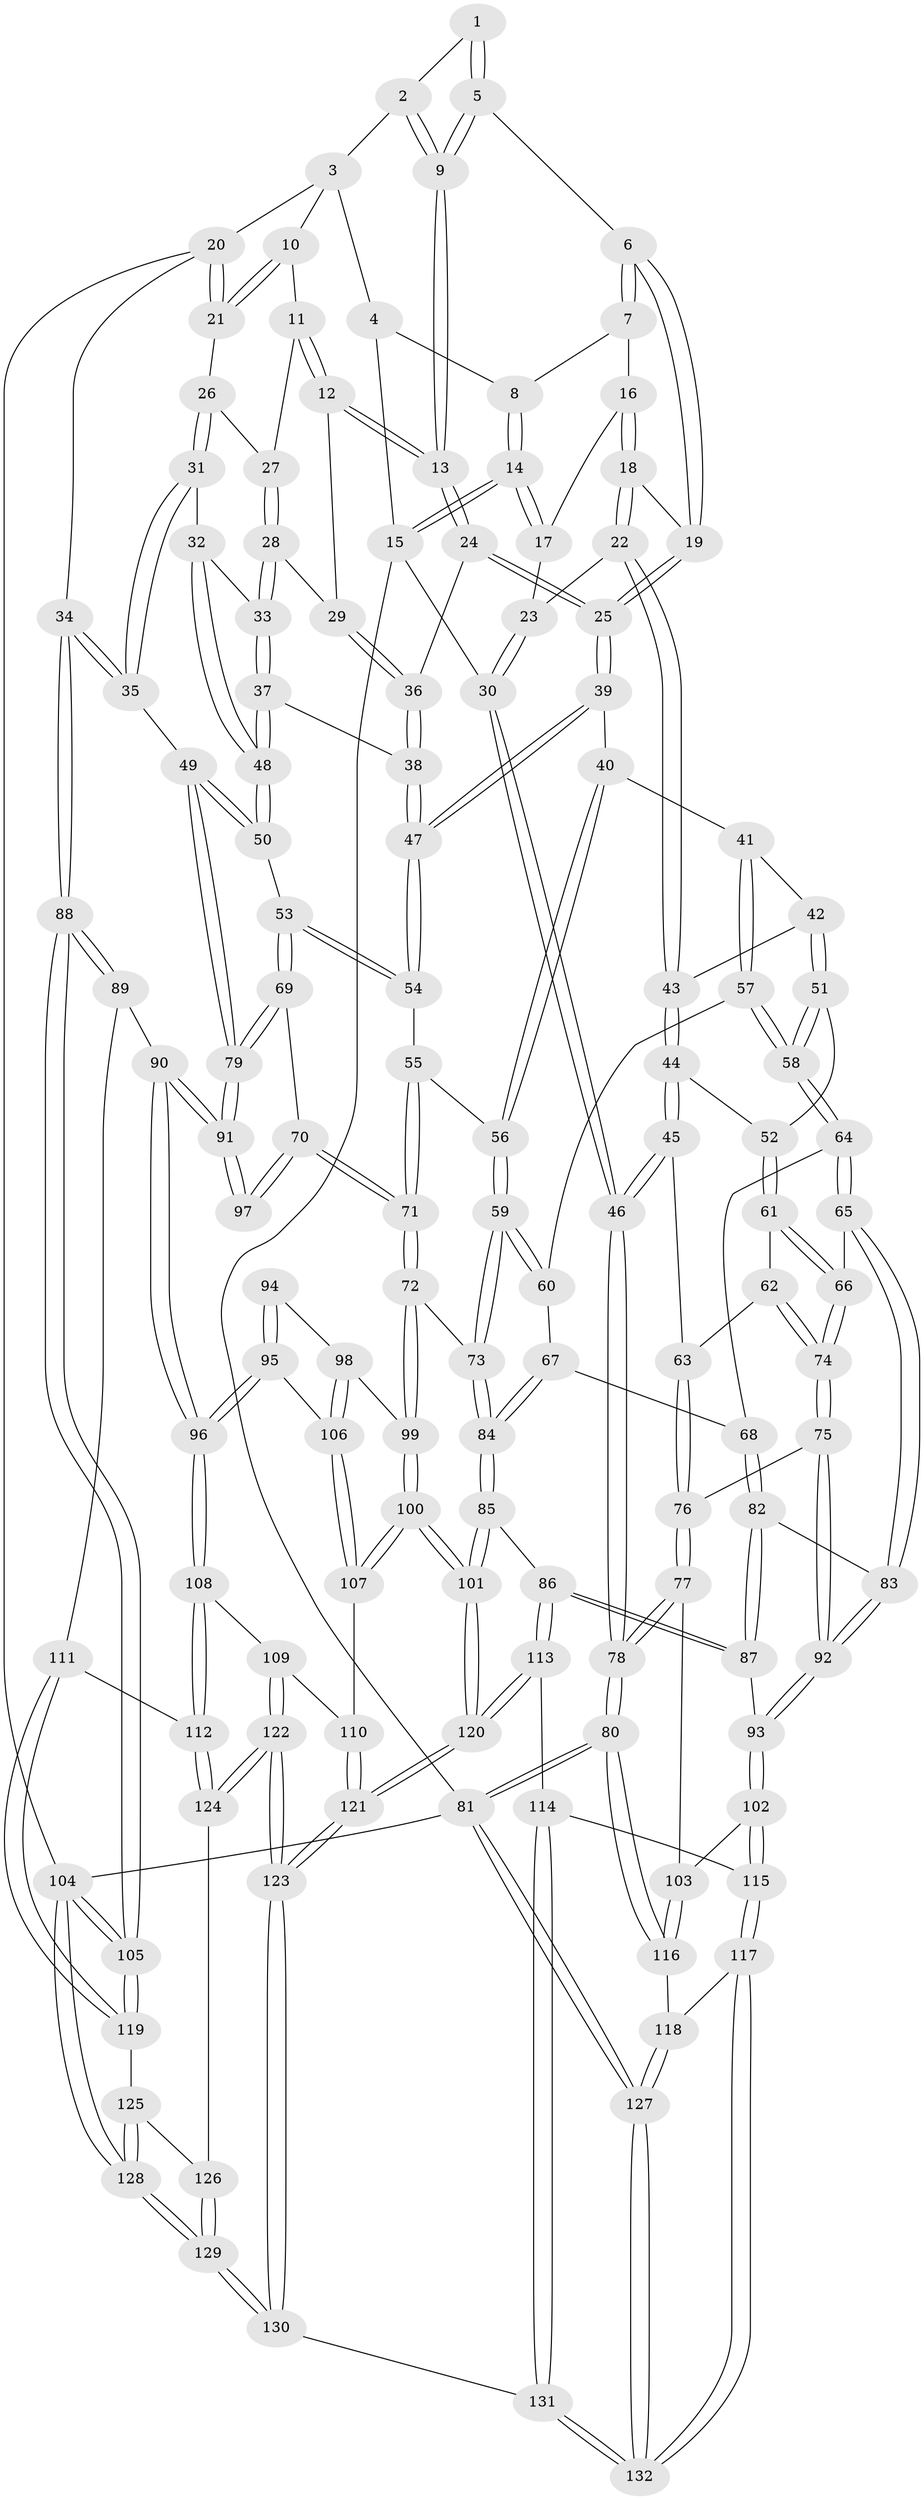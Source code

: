// Generated by graph-tools (version 1.1) at 2025/03/03/09/25 03:03:25]
// undirected, 132 vertices, 326 edges
graph export_dot {
graph [start="1"]
  node [color=gray90,style=filled];
  1 [pos="+0.38083693398967955+0"];
  2 [pos="+0.5188882213149225+0"];
  3 [pos="+0.8023109012441534+0"];
  4 [pos="+0.11398226564364616+0"];
  5 [pos="+0.36045032107785674+0.08251685731403276"];
  6 [pos="+0.3538866702935602+0.09218214867037579"];
  7 [pos="+0.1266131860718948+0.02744019261395043"];
  8 [pos="+0.12256903585039884+0.00944981956093558"];
  9 [pos="+0.5648584859574756+0.15377476952579267"];
  10 [pos="+0.794582507080184+0"];
  11 [pos="+0.7153111527195294+0.11150366572843037"];
  12 [pos="+0.6661696911018263+0.15824945882800714"];
  13 [pos="+0.5900773179632312+0.18363612375136756"];
  14 [pos="+0+0.1627614769595952"];
  15 [pos="+0+0.20688642258390785"];
  16 [pos="+0.1275983957704624+0.04958283304707865"];
  17 [pos="+0.0423089715547937+0.13475005547932667"];
  18 [pos="+0.21645418744571962+0.22161784414946165"];
  19 [pos="+0.3350585341786551+0.1318539554321365"];
  20 [pos="+1+0.09214054489883983"];
  21 [pos="+0.9381521394062514+0.1566219378136271"];
  22 [pos="+0.21032260009265033+0.23717407015664435"];
  23 [pos="+0.11614471958256116+0.22201812476890007"];
  24 [pos="+0.5794603026989767+0.2087415669793338"];
  25 [pos="+0.4773492143798002+0.308363454376448"];
  26 [pos="+0.9094360902640835+0.2115921257605225"];
  27 [pos="+0.807380766175869+0.19089911979569674"];
  28 [pos="+0.7812091989035188+0.2881861905177262"];
  29 [pos="+0.7456337779235855+0.26462409327045494"];
  30 [pos="+0+0.31353011950823295"];
  31 [pos="+0.9012159399313044+0.2979875459507513"];
  32 [pos="+0.8406924854265571+0.3110481116441514"];
  33 [pos="+0.7914327803444416+0.30023172591693925"];
  34 [pos="+1+0.47528186780224657"];
  35 [pos="+1+0.4536960762874242"];
  36 [pos="+0.6623322823449476+0.3348794448078415"];
  37 [pos="+0.7132351170786999+0.38627434226497814"];
  38 [pos="+0.6767042203768248+0.39205123677492865"];
  39 [pos="+0.4628453205100505+0.347393506710239"];
  40 [pos="+0.44950987278588067+0.36084968129917433"];
  41 [pos="+0.4055466416986846+0.3822712792230841"];
  42 [pos="+0.21540992437924342+0.2718953298675826"];
  43 [pos="+0.21449575459713838+0.27119854543170546"];
  44 [pos="+0.11011811148936711+0.40380853088927254"];
  45 [pos="+0+0.42516938169428314"];
  46 [pos="+0+0.38777042336595463"];
  47 [pos="+0.6501290141060613+0.42416272702325236"];
  48 [pos="+0.8033556159454732+0.4389306583420258"];
  49 [pos="+0.9145282399614579+0.5049346146479943"];
  50 [pos="+0.8257527226942295+0.4826047075537465"];
  51 [pos="+0.2727388332313343+0.4960912944800963"];
  52 [pos="+0.16677829319819104+0.47180513843970034"];
  53 [pos="+0.7311933978433358+0.5380854911275302"];
  54 [pos="+0.6487577517449726+0.49200792817221983"];
  55 [pos="+0.6227209685807088+0.5114724264524861"];
  56 [pos="+0.55218526959505+0.52690593503437"];
  57 [pos="+0.3692880281873561+0.4649708329028379"];
  58 [pos="+0.2809246007712545+0.4998452788164717"];
  59 [pos="+0.4926781643506661+0.5975478302478202"];
  60 [pos="+0.3795794704699243+0.4844571927037188"];
  61 [pos="+0.14596846564842786+0.5615848078147947"];
  62 [pos="+0.07936130452789557+0.5455212944971866"];
  63 [pos="+0.021951249434072777+0.5294993210278665"];
  64 [pos="+0.2711935931611876+0.5517647680129272"];
  65 [pos="+0.17429072665137343+0.6114933497866211"];
  66 [pos="+0.15418509544829145+0.608569643237756"];
  67 [pos="+0.3595165182363896+0.6176654298668606"];
  68 [pos="+0.2937513063187474+0.6089649236808947"];
  69 [pos="+0.7375139046387298+0.5928095821583488"];
  70 [pos="+0.6475185997390885+0.6712638117930048"];
  71 [pos="+0.632531370919266+0.6761437326684766"];
  72 [pos="+0.6304956754420067+0.6779188487141048"];
  73 [pos="+0.4918454440173937+0.6174232482353321"];
  74 [pos="+0.11383282561154728+0.6445787623802349"];
  75 [pos="+0.08604829839314361+0.6700036508062652"];
  76 [pos="+0.07636083533230573+0.674132854192105"];
  77 [pos="+0.06381757960093493+0.6890061514456329"];
  78 [pos="+0+0.7400015309228161"];
  79 [pos="+0.8374404137551692+0.6747150120138257"];
  80 [pos="+0+0.8755602031937707"];
  81 [pos="+0+1"];
  82 [pos="+0.2879645250206497+0.6217921427365036"];
  83 [pos="+0.2199854294320455+0.6519927564223966"];
  84 [pos="+0.43042791666197666+0.6915867743225736"];
  85 [pos="+0.4193957233254643+0.7348192034934713"];
  86 [pos="+0.3453454038908423+0.7629548206544612"];
  87 [pos="+0.30964446108764865+0.747436975329207"];
  88 [pos="+1+0.6380964945623802"];
  89 [pos="+0.8977794427892373+0.7189345768775809"];
  90 [pos="+0.8426899340979721+0.6999288405323595"];
  91 [pos="+0.8416834616633239+0.6976113239271622"];
  92 [pos="+0.23594165093648276+0.7356648780502008"];
  93 [pos="+0.24060228089334895+0.7421892128712364"];
  94 [pos="+0.7187272848371179+0.722788953189476"];
  95 [pos="+0.7459393306592171+0.7490840934392679"];
  96 [pos="+0.8062385883756217+0.7549767005682139"];
  97 [pos="+0.7020470487428828+0.6908880148005823"];
  98 [pos="+0.6929834568741357+0.7513418478503407"];
  99 [pos="+0.6281345472210482+0.6962455695198702"];
  100 [pos="+0.5818955124277464+0.7907220799724134"];
  101 [pos="+0.5264997639930535+0.8311185368340265"];
  102 [pos="+0.1929151101796412+0.7926523843776201"];
  103 [pos="+0.1032518983566117+0.7880213009209712"];
  104 [pos="+1+1"];
  105 [pos="+1+0.8837130369839794"];
  106 [pos="+0.6995754407055053+0.758547686045659"];
  107 [pos="+0.6928107135375365+0.8215276124402547"];
  108 [pos="+0.8009041440547995+0.7771091010550017"];
  109 [pos="+0.7505314116495206+0.8332981410471468"];
  110 [pos="+0.6938804559650633+0.822531679153762"];
  111 [pos="+0.9279220285815594+0.8182857695307156"];
  112 [pos="+0.8613619070982612+0.8628993120627882"];
  113 [pos="+0.31574618698176576+0.8930614798222271"];
  114 [pos="+0.30995029458092604+0.8988868396689271"];
  115 [pos="+0.21077053874763793+0.880643769930008"];
  116 [pos="+0.07621695026500402+0.8482967030891192"];
  117 [pos="+0.15610745857269107+0.9205881591718328"];
  118 [pos="+0.10183191150964256+0.8909252688393132"];
  119 [pos="+1+0.8722067456457975"];
  120 [pos="+0.5285730423248532+0.9355716323549101"];
  121 [pos="+0.5882850477136141+1"];
  122 [pos="+0.7691553535765701+0.9235933569976653"];
  123 [pos="+0.6105819984629061+1"];
  124 [pos="+0.8542825653974646+0.900028280506381"];
  125 [pos="+0.924439497399514+0.9259385854960714"];
  126 [pos="+0.8940084405589992+0.9325786058580023"];
  127 [pos="+0+1"];
  128 [pos="+1+1"];
  129 [pos="+0.8244258063002045+1"];
  130 [pos="+0.6104791629557074+1"];
  131 [pos="+0.28542194711996793+1"];
  132 [pos="+0.18766019577257156+1"];
  1 -- 2;
  1 -- 5;
  1 -- 5;
  2 -- 3;
  2 -- 9;
  2 -- 9;
  3 -- 4;
  3 -- 10;
  3 -- 20;
  4 -- 8;
  4 -- 15;
  5 -- 6;
  5 -- 9;
  5 -- 9;
  6 -- 7;
  6 -- 7;
  6 -- 19;
  6 -- 19;
  7 -- 8;
  7 -- 16;
  8 -- 14;
  8 -- 14;
  9 -- 13;
  9 -- 13;
  10 -- 11;
  10 -- 21;
  10 -- 21;
  11 -- 12;
  11 -- 12;
  11 -- 27;
  12 -- 13;
  12 -- 13;
  12 -- 29;
  13 -- 24;
  13 -- 24;
  14 -- 15;
  14 -- 15;
  14 -- 17;
  14 -- 17;
  15 -- 30;
  15 -- 81;
  16 -- 17;
  16 -- 18;
  16 -- 18;
  17 -- 23;
  18 -- 19;
  18 -- 22;
  18 -- 22;
  19 -- 25;
  19 -- 25;
  20 -- 21;
  20 -- 21;
  20 -- 34;
  20 -- 104;
  21 -- 26;
  22 -- 23;
  22 -- 43;
  22 -- 43;
  23 -- 30;
  23 -- 30;
  24 -- 25;
  24 -- 25;
  24 -- 36;
  25 -- 39;
  25 -- 39;
  26 -- 27;
  26 -- 31;
  26 -- 31;
  27 -- 28;
  27 -- 28;
  28 -- 29;
  28 -- 33;
  28 -- 33;
  29 -- 36;
  29 -- 36;
  30 -- 46;
  30 -- 46;
  31 -- 32;
  31 -- 35;
  31 -- 35;
  32 -- 33;
  32 -- 48;
  32 -- 48;
  33 -- 37;
  33 -- 37;
  34 -- 35;
  34 -- 35;
  34 -- 88;
  34 -- 88;
  35 -- 49;
  36 -- 38;
  36 -- 38;
  37 -- 38;
  37 -- 48;
  37 -- 48;
  38 -- 47;
  38 -- 47;
  39 -- 40;
  39 -- 47;
  39 -- 47;
  40 -- 41;
  40 -- 56;
  40 -- 56;
  41 -- 42;
  41 -- 57;
  41 -- 57;
  42 -- 43;
  42 -- 51;
  42 -- 51;
  43 -- 44;
  43 -- 44;
  44 -- 45;
  44 -- 45;
  44 -- 52;
  45 -- 46;
  45 -- 46;
  45 -- 63;
  46 -- 78;
  46 -- 78;
  47 -- 54;
  47 -- 54;
  48 -- 50;
  48 -- 50;
  49 -- 50;
  49 -- 50;
  49 -- 79;
  49 -- 79;
  50 -- 53;
  51 -- 52;
  51 -- 58;
  51 -- 58;
  52 -- 61;
  52 -- 61;
  53 -- 54;
  53 -- 54;
  53 -- 69;
  53 -- 69;
  54 -- 55;
  55 -- 56;
  55 -- 71;
  55 -- 71;
  56 -- 59;
  56 -- 59;
  57 -- 58;
  57 -- 58;
  57 -- 60;
  58 -- 64;
  58 -- 64;
  59 -- 60;
  59 -- 60;
  59 -- 73;
  59 -- 73;
  60 -- 67;
  61 -- 62;
  61 -- 66;
  61 -- 66;
  62 -- 63;
  62 -- 74;
  62 -- 74;
  63 -- 76;
  63 -- 76;
  64 -- 65;
  64 -- 65;
  64 -- 68;
  65 -- 66;
  65 -- 83;
  65 -- 83;
  66 -- 74;
  66 -- 74;
  67 -- 68;
  67 -- 84;
  67 -- 84;
  68 -- 82;
  68 -- 82;
  69 -- 70;
  69 -- 79;
  69 -- 79;
  70 -- 71;
  70 -- 71;
  70 -- 97;
  70 -- 97;
  71 -- 72;
  71 -- 72;
  72 -- 73;
  72 -- 99;
  72 -- 99;
  73 -- 84;
  73 -- 84;
  74 -- 75;
  74 -- 75;
  75 -- 76;
  75 -- 92;
  75 -- 92;
  76 -- 77;
  76 -- 77;
  77 -- 78;
  77 -- 78;
  77 -- 103;
  78 -- 80;
  78 -- 80;
  79 -- 91;
  79 -- 91;
  80 -- 81;
  80 -- 81;
  80 -- 116;
  80 -- 116;
  81 -- 127;
  81 -- 127;
  81 -- 104;
  82 -- 83;
  82 -- 87;
  82 -- 87;
  83 -- 92;
  83 -- 92;
  84 -- 85;
  84 -- 85;
  85 -- 86;
  85 -- 101;
  85 -- 101;
  86 -- 87;
  86 -- 87;
  86 -- 113;
  86 -- 113;
  87 -- 93;
  88 -- 89;
  88 -- 89;
  88 -- 105;
  88 -- 105;
  89 -- 90;
  89 -- 111;
  90 -- 91;
  90 -- 91;
  90 -- 96;
  90 -- 96;
  91 -- 97;
  91 -- 97;
  92 -- 93;
  92 -- 93;
  93 -- 102;
  93 -- 102;
  94 -- 95;
  94 -- 95;
  94 -- 98;
  95 -- 96;
  95 -- 96;
  95 -- 106;
  96 -- 108;
  96 -- 108;
  98 -- 99;
  98 -- 106;
  98 -- 106;
  99 -- 100;
  99 -- 100;
  100 -- 101;
  100 -- 101;
  100 -- 107;
  100 -- 107;
  101 -- 120;
  101 -- 120;
  102 -- 103;
  102 -- 115;
  102 -- 115;
  103 -- 116;
  103 -- 116;
  104 -- 105;
  104 -- 105;
  104 -- 128;
  104 -- 128;
  105 -- 119;
  105 -- 119;
  106 -- 107;
  106 -- 107;
  107 -- 110;
  108 -- 109;
  108 -- 112;
  108 -- 112;
  109 -- 110;
  109 -- 122;
  109 -- 122;
  110 -- 121;
  110 -- 121;
  111 -- 112;
  111 -- 119;
  111 -- 119;
  112 -- 124;
  112 -- 124;
  113 -- 114;
  113 -- 120;
  113 -- 120;
  114 -- 115;
  114 -- 131;
  114 -- 131;
  115 -- 117;
  115 -- 117;
  116 -- 118;
  117 -- 118;
  117 -- 132;
  117 -- 132;
  118 -- 127;
  118 -- 127;
  119 -- 125;
  120 -- 121;
  120 -- 121;
  121 -- 123;
  121 -- 123;
  122 -- 123;
  122 -- 123;
  122 -- 124;
  122 -- 124;
  123 -- 130;
  123 -- 130;
  124 -- 126;
  125 -- 126;
  125 -- 128;
  125 -- 128;
  126 -- 129;
  126 -- 129;
  127 -- 132;
  127 -- 132;
  128 -- 129;
  128 -- 129;
  129 -- 130;
  129 -- 130;
  130 -- 131;
  131 -- 132;
  131 -- 132;
}
